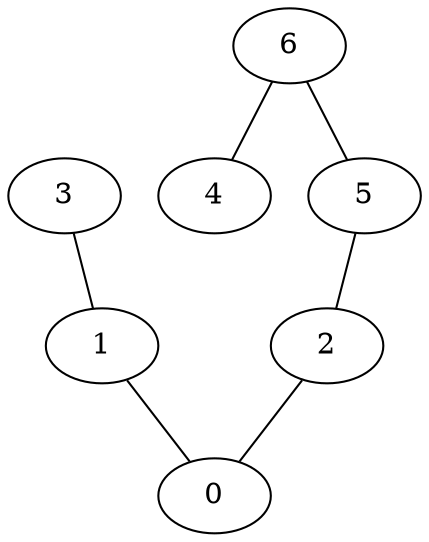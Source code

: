 graph {
    0 [ label = "0" ]
    1 [ label = "1" ]
    2 [ label = "2" ]
    3 [ label = "3" ]
    4 [ label = "4" ]
    5 [ label = "5" ]
    6 [ label = "6" ]
    1 -- 0 [ ]
    2 -- 0 [ ]
    3 -- 1 [ ]
    6 -- 5 [ ]
    5 -- 2 [ ]
    6 -- 4 [ ]
}
